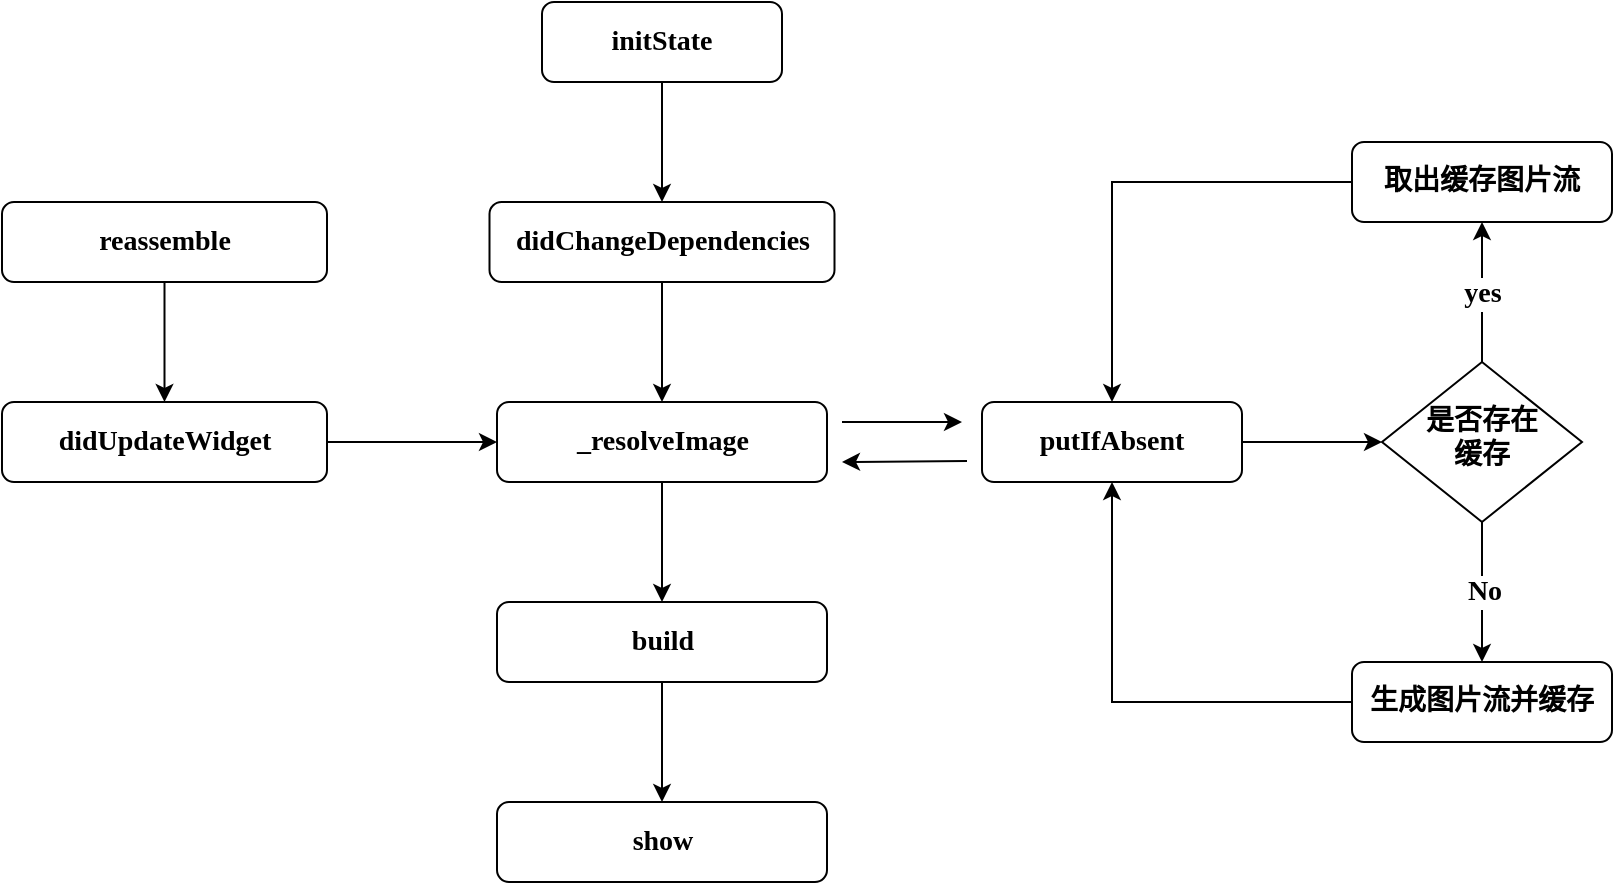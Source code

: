 <mxfile version="14.2.4" type="github">
  <diagram id="C5RBs43oDa-KdzZeNtuy" name="Page-1">
    <mxGraphModel dx="1773" dy="557" grid="1" gridSize="10" guides="1" tooltips="1" connect="1" arrows="1" fold="1" page="1" pageScale="1" pageWidth="827" pageHeight="1169" math="0" shadow="0">
      <root>
        <mxCell id="WIyWlLk6GJQsqaUBKTNV-0" />
        <mxCell id="WIyWlLk6GJQsqaUBKTNV-1" parent="WIyWlLk6GJQsqaUBKTNV-0" />
        <mxCell id="t5NuStTucJ6EQLXy4pSK-9" style="edgeStyle=orthogonalEdgeStyle;rounded=0;orthogonalLoop=1;jettySize=auto;html=1;exitX=0.5;exitY=1;exitDx=0;exitDy=0;entryX=0.5;entryY=0;entryDx=0;entryDy=0;fontStyle=1;fontSize=14;fontFamily=Comic Sans MS;" edge="1" parent="WIyWlLk6GJQsqaUBKTNV-1" source="t5NuStTucJ6EQLXy4pSK-0" target="t5NuStTucJ6EQLXy4pSK-2">
          <mxGeometry relative="1" as="geometry" />
        </mxCell>
        <mxCell id="t5NuStTucJ6EQLXy4pSK-0" value="&lt;font&gt;initState&lt;/font&gt;" style="rounded=1;whiteSpace=wrap;html=1;fontStyle=1;fontSize=14;fontFamily=Comic Sans MS;" vertex="1" parent="WIyWlLk6GJQsqaUBKTNV-1">
          <mxGeometry x="220" y="100" width="120" height="40" as="geometry" />
        </mxCell>
        <mxCell id="t5NuStTucJ6EQLXy4pSK-16" style="edgeStyle=orthogonalEdgeStyle;rounded=0;orthogonalLoop=1;jettySize=auto;html=1;exitX=0.5;exitY=1;exitDx=0;exitDy=0;fontStyle=1;fontSize=14;fontFamily=Comic Sans MS;" edge="1" parent="WIyWlLk6GJQsqaUBKTNV-1" source="t5NuStTucJ6EQLXy4pSK-2" target="t5NuStTucJ6EQLXy4pSK-15">
          <mxGeometry relative="1" as="geometry" />
        </mxCell>
        <mxCell id="t5NuStTucJ6EQLXy4pSK-2" value="didChangeDependencies" style="rounded=1;whiteSpace=wrap;html=1;fontStyle=1;fontSize=14;fontFamily=Comic Sans MS;" vertex="1" parent="WIyWlLk6GJQsqaUBKTNV-1">
          <mxGeometry x="193.75" y="200" width="172.5" height="40" as="geometry" />
        </mxCell>
        <mxCell id="t5NuStTucJ6EQLXy4pSK-18" style="edgeStyle=orthogonalEdgeStyle;rounded=0;orthogonalLoop=1;jettySize=auto;html=1;exitX=1;exitY=0.5;exitDx=0;exitDy=0;entryX=0;entryY=0.5;entryDx=0;entryDy=0;fontStyle=1;fontSize=14;fontFamily=Comic Sans MS;" edge="1" parent="WIyWlLk6GJQsqaUBKTNV-1" source="t5NuStTucJ6EQLXy4pSK-3" target="t5NuStTucJ6EQLXy4pSK-15">
          <mxGeometry relative="1" as="geometry" />
        </mxCell>
        <mxCell id="t5NuStTucJ6EQLXy4pSK-3" value="didUpdateWidget" style="rounded=1;whiteSpace=wrap;html=1;fontStyle=1;fontSize=14;fontFamily=Comic Sans MS;" vertex="1" parent="WIyWlLk6GJQsqaUBKTNV-1">
          <mxGeometry x="-50" y="300" width="162.5" height="40" as="geometry" />
        </mxCell>
        <mxCell id="t5NuStTucJ6EQLXy4pSK-13" style="edgeStyle=orthogonalEdgeStyle;rounded=0;orthogonalLoop=1;jettySize=auto;html=1;exitX=0.5;exitY=1;exitDx=0;exitDy=0;entryX=0.5;entryY=0;entryDx=0;entryDy=0;fontStyle=1;fontSize=14;fontFamily=Comic Sans MS;" edge="1" parent="WIyWlLk6GJQsqaUBKTNV-1" source="t5NuStTucJ6EQLXy4pSK-4" target="t5NuStTucJ6EQLXy4pSK-3">
          <mxGeometry relative="1" as="geometry" />
        </mxCell>
        <mxCell id="t5NuStTucJ6EQLXy4pSK-4" value="reassemble" style="rounded=1;whiteSpace=wrap;html=1;fontStyle=1;fontSize=14;fontFamily=Comic Sans MS;" vertex="1" parent="WIyWlLk6GJQsqaUBKTNV-1">
          <mxGeometry x="-50" y="200" width="162.5" height="40" as="geometry" />
        </mxCell>
        <mxCell id="t5NuStTucJ6EQLXy4pSK-11" style="edgeStyle=orthogonalEdgeStyle;rounded=0;orthogonalLoop=1;jettySize=auto;html=1;exitX=0.5;exitY=1;exitDx=0;exitDy=0;fontStyle=1;fontSize=14;fontFamily=Comic Sans MS;" edge="1" parent="WIyWlLk6GJQsqaUBKTNV-1" source="t5NuStTucJ6EQLXy4pSK-7" target="t5NuStTucJ6EQLXy4pSK-8">
          <mxGeometry relative="1" as="geometry" />
        </mxCell>
        <mxCell id="t5NuStTucJ6EQLXy4pSK-7" value="build" style="rounded=1;whiteSpace=wrap;html=1;fontStyle=1;fontSize=14;fontFamily=Comic Sans MS;" vertex="1" parent="WIyWlLk6GJQsqaUBKTNV-1">
          <mxGeometry x="197.5" y="400" width="165" height="40" as="geometry" />
        </mxCell>
        <mxCell id="t5NuStTucJ6EQLXy4pSK-8" value="show" style="rounded=1;whiteSpace=wrap;html=1;fontStyle=1;fontSize=14;fontFamily=Comic Sans MS;" vertex="1" parent="WIyWlLk6GJQsqaUBKTNV-1">
          <mxGeometry x="197.5" y="500" width="165" height="40" as="geometry" />
        </mxCell>
        <mxCell id="t5NuStTucJ6EQLXy4pSK-17" style="edgeStyle=orthogonalEdgeStyle;rounded=0;orthogonalLoop=1;jettySize=auto;html=1;exitX=0.5;exitY=1;exitDx=0;exitDy=0;entryX=0.5;entryY=0;entryDx=0;entryDy=0;fontStyle=1;fontSize=14;fontFamily=Comic Sans MS;" edge="1" parent="WIyWlLk6GJQsqaUBKTNV-1" source="t5NuStTucJ6EQLXy4pSK-15" target="t5NuStTucJ6EQLXy4pSK-7">
          <mxGeometry relative="1" as="geometry" />
        </mxCell>
        <mxCell id="t5NuStTucJ6EQLXy4pSK-15" value="_resolveImage" style="rounded=1;whiteSpace=wrap;html=1;fontStyle=1;fontSize=14;fontFamily=Comic Sans MS;" vertex="1" parent="WIyWlLk6GJQsqaUBKTNV-1">
          <mxGeometry x="197.5" y="300" width="165" height="40" as="geometry" />
        </mxCell>
        <mxCell id="t5NuStTucJ6EQLXy4pSK-26" style="edgeStyle=orthogonalEdgeStyle;rounded=0;orthogonalLoop=1;jettySize=auto;html=1;exitX=1;exitY=0.5;exitDx=0;exitDy=0;entryX=0;entryY=0.5;entryDx=0;entryDy=0;fontStyle=1;fontSize=14;fontFamily=Comic Sans MS;" edge="1" parent="WIyWlLk6GJQsqaUBKTNV-1" source="t5NuStTucJ6EQLXy4pSK-19" target="t5NuStTucJ6EQLXy4pSK-21">
          <mxGeometry relative="1" as="geometry" />
        </mxCell>
        <mxCell id="t5NuStTucJ6EQLXy4pSK-19" value="putIfAbsent" style="rounded=1;whiteSpace=wrap;html=1;fontStyle=1;fontSize=14;fontFamily=Comic Sans MS;" vertex="1" parent="WIyWlLk6GJQsqaUBKTNV-1">
          <mxGeometry x="440" y="300" width="130" height="40" as="geometry" />
        </mxCell>
        <mxCell id="t5NuStTucJ6EQLXy4pSK-27" value="No" style="edgeStyle=orthogonalEdgeStyle;rounded=0;orthogonalLoop=1;jettySize=auto;html=1;exitX=0.5;exitY=1;exitDx=0;exitDy=0;fontStyle=1;fontSize=14;fontFamily=Comic Sans MS;" edge="1" parent="WIyWlLk6GJQsqaUBKTNV-1" source="t5NuStTucJ6EQLXy4pSK-21">
          <mxGeometry relative="1" as="geometry">
            <mxPoint x="690" y="430" as="targetPoint" />
          </mxGeometry>
        </mxCell>
        <mxCell id="t5NuStTucJ6EQLXy4pSK-31" style="edgeStyle=orthogonalEdgeStyle;rounded=0;orthogonalLoop=1;jettySize=auto;html=1;exitX=0.5;exitY=0;exitDx=0;exitDy=0;entryX=0.5;entryY=1;entryDx=0;entryDy=0;fontStyle=1;fontSize=14;fontFamily=Comic Sans MS;" edge="1" parent="WIyWlLk6GJQsqaUBKTNV-1" source="t5NuStTucJ6EQLXy4pSK-21" target="t5NuStTucJ6EQLXy4pSK-30">
          <mxGeometry relative="1" as="geometry" />
        </mxCell>
        <mxCell id="t5NuStTucJ6EQLXy4pSK-33" value="yes" style="edgeLabel;html=1;align=center;verticalAlign=middle;resizable=0;points=[];fontStyle=1;fontSize=14;fontFamily=Comic Sans MS;" vertex="1" connectable="0" parent="t5NuStTucJ6EQLXy4pSK-31">
          <mxGeometry x="-0.029" relative="1" as="geometry">
            <mxPoint as="offset" />
          </mxGeometry>
        </mxCell>
        <mxCell id="t5NuStTucJ6EQLXy4pSK-21" value="是否存在&lt;br style=&quot;font-size: 14px;&quot;&gt;缓存" style="rhombus;whiteSpace=wrap;html=1;shadow=0;fontFamily=Comic Sans MS;fontSize=14;align=center;strokeWidth=1;spacing=6;spacingTop=-4;fontStyle=1" vertex="1" parent="WIyWlLk6GJQsqaUBKTNV-1">
          <mxGeometry x="640" y="280" width="100" height="80" as="geometry" />
        </mxCell>
        <mxCell id="t5NuStTucJ6EQLXy4pSK-23" value="" style="endArrow=classic;html=1;exitX=1;exitY=0;exitDx=0;exitDy=0;fontStyle=1;fontSize=14;fontFamily=Comic Sans MS;" edge="1" parent="WIyWlLk6GJQsqaUBKTNV-1">
          <mxGeometry width="50" height="50" relative="1" as="geometry">
            <mxPoint x="432.5" y="329.5" as="sourcePoint" />
            <mxPoint x="370" y="330" as="targetPoint" />
          </mxGeometry>
        </mxCell>
        <mxCell id="t5NuStTucJ6EQLXy4pSK-24" value="" style="endArrow=classic;html=1;exitX=1;exitY=0;exitDx=0;exitDy=0;fontStyle=1;fontSize=14;fontFamily=Comic Sans MS;" edge="1" parent="WIyWlLk6GJQsqaUBKTNV-1">
          <mxGeometry width="50" height="50" relative="1" as="geometry">
            <mxPoint x="370" y="310" as="sourcePoint" />
            <mxPoint x="430" y="310" as="targetPoint" />
          </mxGeometry>
        </mxCell>
        <mxCell id="t5NuStTucJ6EQLXy4pSK-29" style="edgeStyle=orthogonalEdgeStyle;rounded=0;orthogonalLoop=1;jettySize=auto;html=1;exitX=0;exitY=0.5;exitDx=0;exitDy=0;entryX=0.5;entryY=1;entryDx=0;entryDy=0;fontStyle=1;fontSize=14;fontFamily=Comic Sans MS;" edge="1" parent="WIyWlLk6GJQsqaUBKTNV-1" source="t5NuStTucJ6EQLXy4pSK-28" target="t5NuStTucJ6EQLXy4pSK-19">
          <mxGeometry relative="1" as="geometry" />
        </mxCell>
        <mxCell id="t5NuStTucJ6EQLXy4pSK-28" value="生成图片流并缓存" style="rounded=1;whiteSpace=wrap;html=1;fontStyle=1;fontSize=14;fontFamily=Comic Sans MS;" vertex="1" parent="WIyWlLk6GJQsqaUBKTNV-1">
          <mxGeometry x="625" y="430" width="130" height="40" as="geometry" />
        </mxCell>
        <mxCell id="t5NuStTucJ6EQLXy4pSK-32" style="edgeStyle=orthogonalEdgeStyle;rounded=0;orthogonalLoop=1;jettySize=auto;html=1;exitX=0;exitY=0.5;exitDx=0;exitDy=0;entryX=0.5;entryY=0;entryDx=0;entryDy=0;fontStyle=1;fontSize=14;fontFamily=Comic Sans MS;" edge="1" parent="WIyWlLk6GJQsqaUBKTNV-1" source="t5NuStTucJ6EQLXy4pSK-30" target="t5NuStTucJ6EQLXy4pSK-19">
          <mxGeometry relative="1" as="geometry" />
        </mxCell>
        <mxCell id="t5NuStTucJ6EQLXy4pSK-30" value="取出缓存图片流" style="rounded=1;whiteSpace=wrap;html=1;fontStyle=1;fontSize=14;fontFamily=Comic Sans MS;" vertex="1" parent="WIyWlLk6GJQsqaUBKTNV-1">
          <mxGeometry x="625" y="170" width="130" height="40" as="geometry" />
        </mxCell>
      </root>
    </mxGraphModel>
  </diagram>
</mxfile>
